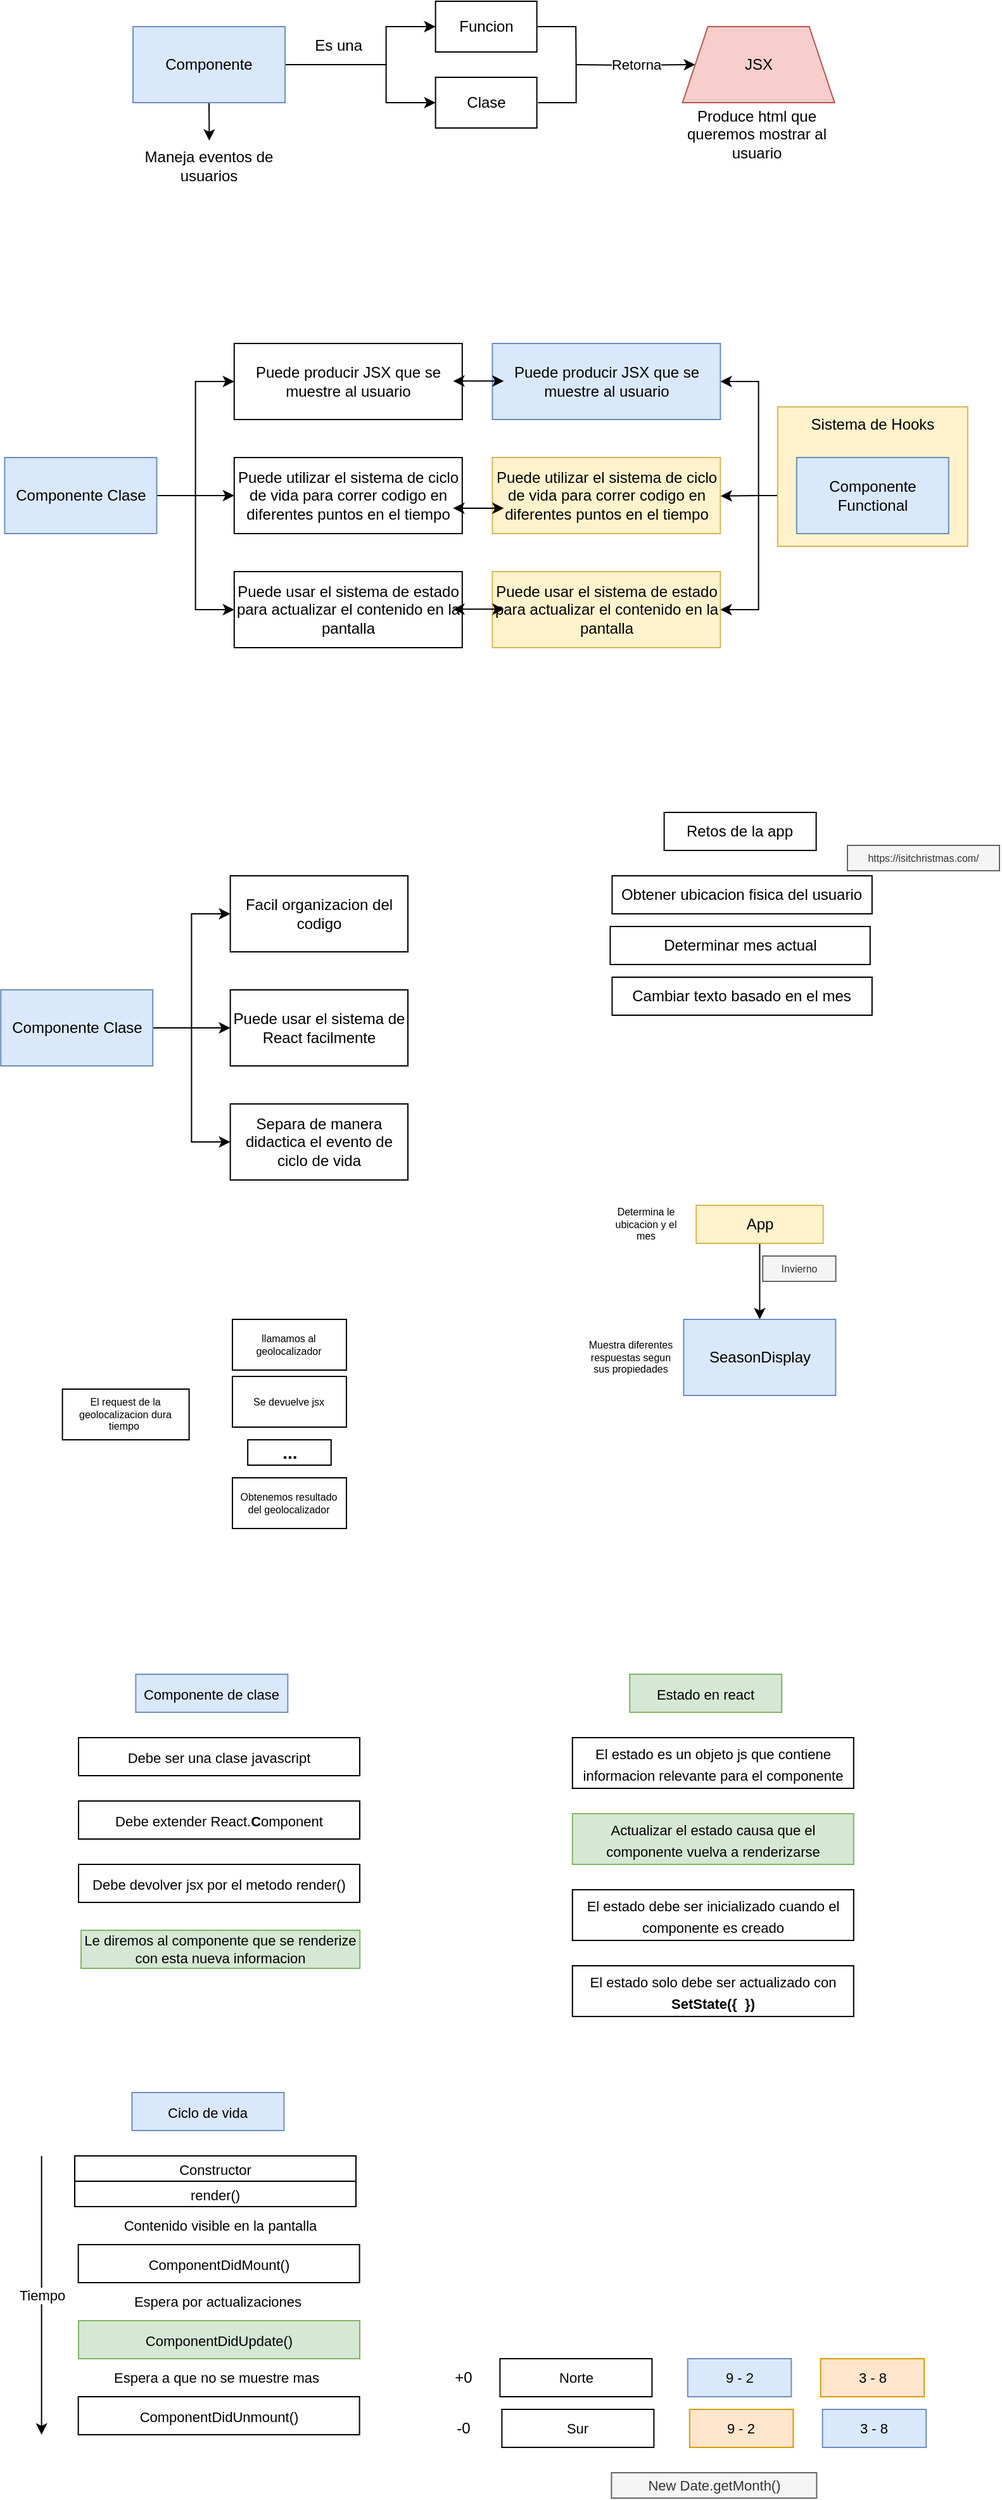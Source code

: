 <mxfile version="16.1.2" type="device"><diagram id="NHHu28iuczoHPrzruJqW" name="Página-1"><mxGraphModel dx="340" dy="1386" grid="1" gridSize="10" guides="1" tooltips="1" connect="1" arrows="1" fold="1" page="1" pageScale="1" pageWidth="827" pageHeight="1169" math="0" shadow="0"><root><mxCell id="0"/><mxCell id="1" parent="0"/><mxCell id="EjKsbHJllzp9eqAuHrh7-1" value="Retorna" style="edgeStyle=orthogonalEdgeStyle;rounded=0;orthogonalLoop=1;jettySize=auto;html=1;" parent="1" target="EjKsbHJllzp9eqAuHrh7-6" edge="1"><mxGeometry relative="1" as="geometry"><mxPoint x="479.81" y="-1070" as="sourcePoint"/></mxGeometry></mxCell><mxCell id="EjKsbHJllzp9eqAuHrh7-2" style="edgeStyle=orthogonalEdgeStyle;rounded=0;orthogonalLoop=1;jettySize=auto;html=1;exitX=1;exitY=0.5;exitDx=0;exitDy=0;entryX=0;entryY=0.5;entryDx=0;entryDy=0;" parent="1" source="EjKsbHJllzp9eqAuHrh7-5" target="EjKsbHJllzp9eqAuHrh7-9" edge="1"><mxGeometry relative="1" as="geometry"><Array as="points"><mxPoint x="329.81" y="-1070"/><mxPoint x="329.81" y="-1100"/></Array></mxGeometry></mxCell><mxCell id="EjKsbHJllzp9eqAuHrh7-3" style="edgeStyle=orthogonalEdgeStyle;rounded=0;orthogonalLoop=1;jettySize=auto;html=1;exitX=1;exitY=0.5;exitDx=0;exitDy=0;entryX=0;entryY=0.5;entryDx=0;entryDy=0;" parent="1" source="EjKsbHJllzp9eqAuHrh7-5" target="EjKsbHJllzp9eqAuHrh7-10" edge="1"><mxGeometry relative="1" as="geometry"><Array as="points"><mxPoint x="329.81" y="-1070"/><mxPoint x="329.81" y="-1040"/></Array></mxGeometry></mxCell><mxCell id="EjKsbHJllzp9eqAuHrh7-4" style="edgeStyle=orthogonalEdgeStyle;rounded=0;orthogonalLoop=1;jettySize=auto;html=1;exitX=0.5;exitY=1;exitDx=0;exitDy=0;" parent="1" source="EjKsbHJllzp9eqAuHrh7-5" edge="1"><mxGeometry relative="1" as="geometry"><mxPoint x="190.229" y="-1010" as="targetPoint"/></mxGeometry></mxCell><mxCell id="EjKsbHJllzp9eqAuHrh7-5" value="Componente" style="rounded=0;whiteSpace=wrap;html=1;fillColor=#dae8fc;strokeColor=#6c8ebf;" parent="1" vertex="1"><mxGeometry x="130" y="-1100" width="120" height="60" as="geometry"/></mxCell><mxCell id="EjKsbHJllzp9eqAuHrh7-6" value="JSX" style="shape=trapezoid;perimeter=trapezoidPerimeter;whiteSpace=wrap;html=1;fixedSize=1;fillColor=#f8cecc;strokeColor=#b85450;" parent="1" vertex="1"><mxGeometry x="563.81" y="-1100" width="120" height="60" as="geometry"/></mxCell><mxCell id="EjKsbHJllzp9eqAuHrh7-7" value="Produce html que queremos mostrar al usuario" style="text;html=1;strokeColor=none;fillColor=none;align=center;verticalAlign=middle;whiteSpace=wrap;rounded=0;" parent="1" vertex="1"><mxGeometry x="559.81" y="-1040" width="125" height="50" as="geometry"/></mxCell><mxCell id="EjKsbHJllzp9eqAuHrh7-8" value="Maneja eventos de usuarios" style="text;html=1;strokeColor=none;fillColor=none;align=center;verticalAlign=middle;whiteSpace=wrap;rounded=0;" parent="1" vertex="1"><mxGeometry x="134.81" y="-1000" width="110" height="20" as="geometry"/></mxCell><mxCell id="EjKsbHJllzp9eqAuHrh7-9" value="Funcion" style="rounded=0;whiteSpace=wrap;html=1;" parent="1" vertex="1"><mxGeometry x="368.81" y="-1120" width="80" height="40" as="geometry"/></mxCell><mxCell id="EjKsbHJllzp9eqAuHrh7-10" value="Clase" style="rounded=0;whiteSpace=wrap;html=1;" parent="1" vertex="1"><mxGeometry x="368.81" y="-1060" width="80" height="40" as="geometry"/></mxCell><mxCell id="EjKsbHJllzp9eqAuHrh7-11" value="Es una&amp;nbsp;" style="text;html=1;align=center;verticalAlign=middle;whiteSpace=wrap;rounded=0;fillColor=none;" parent="1" vertex="1"><mxGeometry x="264" y="-1100" width="60" height="30" as="geometry"/></mxCell><mxCell id="EjKsbHJllzp9eqAuHrh7-12" value="" style="endArrow=none;html=1;rounded=0;" parent="1" edge="1"><mxGeometry width="50" height="50" relative="1" as="geometry"><mxPoint x="449.81" y="-1040" as="sourcePoint"/><mxPoint x="479.81" y="-1070" as="targetPoint"/><Array as="points"><mxPoint x="479.81" y="-1040"/></Array></mxGeometry></mxCell><mxCell id="EjKsbHJllzp9eqAuHrh7-13" value="" style="endArrow=none;html=1;rounded=0;" parent="1" edge="1"><mxGeometry width="50" height="50" relative="1" as="geometry"><mxPoint x="449.58" y="-1100" as="sourcePoint"/><mxPoint x="479.81" y="-1070" as="targetPoint"/><Array as="points"><mxPoint x="479.58" y="-1100"/></Array></mxGeometry></mxCell><mxCell id="EjKsbHJllzp9eqAuHrh7-25" style="edgeStyle=orthogonalEdgeStyle;rounded=0;orthogonalLoop=1;jettySize=auto;html=1;exitX=1;exitY=0.5;exitDx=0;exitDy=0;entryX=0;entryY=0.5;entryDx=0;entryDy=0;" parent="1" source="EjKsbHJllzp9eqAuHrh7-14" target="EjKsbHJllzp9eqAuHrh7-16" edge="1"><mxGeometry relative="1" as="geometry"/></mxCell><mxCell id="EjKsbHJllzp9eqAuHrh7-26" style="edgeStyle=orthogonalEdgeStyle;rounded=0;orthogonalLoop=1;jettySize=auto;html=1;exitX=1;exitY=0.5;exitDx=0;exitDy=0;entryX=0;entryY=0.5;entryDx=0;entryDy=0;" parent="1" source="EjKsbHJllzp9eqAuHrh7-14" target="EjKsbHJllzp9eqAuHrh7-15" edge="1"><mxGeometry relative="1" as="geometry"/></mxCell><mxCell id="EjKsbHJllzp9eqAuHrh7-27" style="edgeStyle=orthogonalEdgeStyle;rounded=0;orthogonalLoop=1;jettySize=auto;html=1;exitX=1;exitY=0.5;exitDx=0;exitDy=0;entryX=0;entryY=0.5;entryDx=0;entryDy=0;" parent="1" source="EjKsbHJllzp9eqAuHrh7-14" target="EjKsbHJllzp9eqAuHrh7-17" edge="1"><mxGeometry relative="1" as="geometry"/></mxCell><mxCell id="EjKsbHJllzp9eqAuHrh7-14" value="Componente Clase" style="rounded=0;whiteSpace=wrap;html=1;fillColor=#dae8fc;strokeColor=#6c8ebf;" parent="1" vertex="1"><mxGeometry x="28.71" y="-760" width="120" height="60" as="geometry"/></mxCell><mxCell id="EjKsbHJllzp9eqAuHrh7-15" value="Puede producir JSX que se muestre al usuario" style="rounded=0;whiteSpace=wrap;html=1;" parent="1" vertex="1"><mxGeometry x="209.9" y="-850" width="180" height="60" as="geometry"/></mxCell><mxCell id="EjKsbHJllzp9eqAuHrh7-16" value="Puede utilizar el sistema de ciclo de vida para correr codigo en diferentes puntos en el tiempo" style="rounded=0;whiteSpace=wrap;html=1;" parent="1" vertex="1"><mxGeometry x="209.9" y="-760" width="180" height="60" as="geometry"/></mxCell><mxCell id="EjKsbHJllzp9eqAuHrh7-17" value="Puede usar el sistema de estado para actualizar el contenido en la pantalla" style="rounded=0;whiteSpace=wrap;html=1;" parent="1" vertex="1"><mxGeometry x="209.9" y="-670" width="180" height="60" as="geometry"/></mxCell><mxCell id="EjKsbHJllzp9eqAuHrh7-18" value="Puede producir JSX que se muestre al usuario" style="rounded=0;whiteSpace=wrap;html=1;fillColor=#dae8fc;strokeColor=#6c8ebf;" parent="1" vertex="1"><mxGeometry x="413.71" y="-850" width="180" height="60" as="geometry"/></mxCell><mxCell id="EjKsbHJllzp9eqAuHrh7-19" value="Puede utilizar el sistema de ciclo de vida para correr codigo en diferentes puntos en el tiempo" style="rounded=0;whiteSpace=wrap;html=1;fillColor=#fff2cc;strokeColor=#d6b656;fontColor=default;" parent="1" vertex="1"><mxGeometry x="413.71" y="-760" width="180" height="60" as="geometry"/></mxCell><mxCell id="EjKsbHJllzp9eqAuHrh7-20" value="Puede usar el sistema de estado para actualizar el contenido en la pantalla" style="rounded=0;whiteSpace=wrap;html=1;fillColor=#fff2cc;strokeColor=#d6b656;fontColor=default;" parent="1" vertex="1"><mxGeometry x="413.71" y="-670" width="180" height="60" as="geometry"/></mxCell><mxCell id="EjKsbHJllzp9eqAuHrh7-22" style="edgeStyle=orthogonalEdgeStyle;rounded=0;orthogonalLoop=1;jettySize=auto;html=1;exitX=0;exitY=0.5;exitDx=0;exitDy=0;" parent="1" source="EjKsbHJllzp9eqAuHrh7-21" edge="1"><mxGeometry relative="1" as="geometry"><mxPoint x="593.9" y="-729.655" as="targetPoint"/></mxGeometry></mxCell><mxCell id="EjKsbHJllzp9eqAuHrh7-23" style="edgeStyle=orthogonalEdgeStyle;rounded=0;orthogonalLoop=1;jettySize=auto;html=1;exitX=0;exitY=0.5;exitDx=0;exitDy=0;entryX=1;entryY=0.5;entryDx=0;entryDy=0;" parent="1" source="EjKsbHJllzp9eqAuHrh7-21" target="EjKsbHJllzp9eqAuHrh7-18" edge="1"><mxGeometry relative="1" as="geometry"/></mxCell><mxCell id="EjKsbHJllzp9eqAuHrh7-24" style="edgeStyle=orthogonalEdgeStyle;rounded=0;orthogonalLoop=1;jettySize=auto;html=1;exitX=0;exitY=0.5;exitDx=0;exitDy=0;entryX=1;entryY=0.5;entryDx=0;entryDy=0;" parent="1" source="EjKsbHJllzp9eqAuHrh7-21" target="EjKsbHJllzp9eqAuHrh7-20" edge="1"><mxGeometry relative="1" as="geometry"/></mxCell><mxCell id="EjKsbHJllzp9eqAuHrh7-28" value="" style="endArrow=classic;startArrow=classic;html=1;rounded=0;" parent="1" edge="1"><mxGeometry width="50" height="50" relative="1" as="geometry"><mxPoint x="382.71" y="-820.34" as="sourcePoint"/><mxPoint x="422.71" y="-820.34" as="targetPoint"/></mxGeometry></mxCell><mxCell id="EjKsbHJllzp9eqAuHrh7-29" value="" style="endArrow=classic;startArrow=classic;html=1;rounded=0;" parent="1" edge="1"><mxGeometry width="50" height="50" relative="1" as="geometry"><mxPoint x="382.71" y="-720" as="sourcePoint"/><mxPoint x="422.71" y="-720" as="targetPoint"/></mxGeometry></mxCell><mxCell id="EjKsbHJllzp9eqAuHrh7-30" value="" style="endArrow=classic;startArrow=classic;html=1;rounded=0;" parent="1" edge="1"><mxGeometry width="50" height="50" relative="1" as="geometry"><mxPoint x="382.71" y="-640.34" as="sourcePoint"/><mxPoint x="422.71" y="-640.34" as="targetPoint"/></mxGeometry></mxCell><mxCell id="EjKsbHJllzp9eqAuHrh7-31" value="Sistema de Hooks" style="rounded=0;whiteSpace=wrap;html=1;fillColor=#fff2cc;strokeColor=#d6b656;horizontal=1;align=center;verticalAlign=top;fontColor=default;" parent="1" vertex="1"><mxGeometry x="638.9" y="-800" width="150" height="110" as="geometry"/></mxCell><mxCell id="EjKsbHJllzp9eqAuHrh7-21" value="Componente Functional" style="rounded=0;whiteSpace=wrap;html=1;fillColor=#dae8fc;strokeColor=#6c8ebf;" parent="1" vertex="1"><mxGeometry x="653.9" y="-760" width="120" height="60" as="geometry"/></mxCell><mxCell id="EjKsbHJllzp9eqAuHrh7-34" style="edgeStyle=orthogonalEdgeStyle;rounded=0;orthogonalLoop=1;jettySize=auto;html=1;exitX=1;exitY=0.5;exitDx=0;exitDy=0;entryX=0;entryY=0.5;entryDx=0;entryDy=0;" parent="1" source="EjKsbHJllzp9eqAuHrh7-37" target="EjKsbHJllzp9eqAuHrh7-39" edge="1"><mxGeometry relative="1" as="geometry"/></mxCell><mxCell id="EjKsbHJllzp9eqAuHrh7-35" style="edgeStyle=orthogonalEdgeStyle;rounded=0;orthogonalLoop=1;jettySize=auto;html=1;exitX=1;exitY=0.5;exitDx=0;exitDy=0;entryX=0;entryY=0.5;entryDx=0;entryDy=0;" parent="1" source="EjKsbHJllzp9eqAuHrh7-37" target="EjKsbHJllzp9eqAuHrh7-38" edge="1"><mxGeometry relative="1" as="geometry"/></mxCell><mxCell id="EjKsbHJllzp9eqAuHrh7-36" style="edgeStyle=orthogonalEdgeStyle;rounded=0;orthogonalLoop=1;jettySize=auto;html=1;exitX=1;exitY=0.5;exitDx=0;exitDy=0;entryX=0;entryY=0.5;entryDx=0;entryDy=0;" parent="1" source="EjKsbHJllzp9eqAuHrh7-37" target="EjKsbHJllzp9eqAuHrh7-40" edge="1"><mxGeometry relative="1" as="geometry"/></mxCell><mxCell id="EjKsbHJllzp9eqAuHrh7-37" value="Componente Clase" style="rounded=0;whiteSpace=wrap;html=1;fillColor=#dae8fc;strokeColor=#6c8ebf;" parent="1" vertex="1"><mxGeometry x="25.62" y="-340" width="120" height="60" as="geometry"/></mxCell><mxCell id="EjKsbHJllzp9eqAuHrh7-38" value="Facil organizacion del codigo" style="rounded=0;whiteSpace=wrap;html=1;" parent="1" vertex="1"><mxGeometry x="206.81" y="-430" width="140.19" height="60" as="geometry"/></mxCell><mxCell id="EjKsbHJllzp9eqAuHrh7-39" value="Puede usar el sistema de React facilmente" style="rounded=0;whiteSpace=wrap;html=1;" parent="1" vertex="1"><mxGeometry x="206.81" y="-340" width="140.19" height="60" as="geometry"/></mxCell><mxCell id="EjKsbHJllzp9eqAuHrh7-40" value="Separa de manera didactica el evento de ciclo de vida" style="rounded=0;whiteSpace=wrap;html=1;" parent="1" vertex="1"><mxGeometry x="206.81" y="-250" width="140.19" height="60" as="geometry"/></mxCell><mxCell id="EjKsbHJllzp9eqAuHrh7-41" value="Retos de la app" style="rounded=0;whiteSpace=wrap;html=1;" parent="1" vertex="1"><mxGeometry x="549.31" y="-480" width="120" height="30" as="geometry"/></mxCell><mxCell id="EjKsbHJllzp9eqAuHrh7-42" value="Obtener ubicacion fisica del usuario" style="rounded=0;whiteSpace=wrap;html=1;" parent="1" vertex="1"><mxGeometry x="508.22" y="-430" width="205.19" height="30" as="geometry"/></mxCell><mxCell id="EjKsbHJllzp9eqAuHrh7-43" value="Determinar mes actual" style="rounded=0;whiteSpace=wrap;html=1;" parent="1" vertex="1"><mxGeometry x="506.72" y="-390" width="205.19" height="30" as="geometry"/></mxCell><mxCell id="EjKsbHJllzp9eqAuHrh7-44" value="Cambiar texto basado en el mes" style="rounded=0;whiteSpace=wrap;html=1;" parent="1" vertex="1"><mxGeometry x="508.22" y="-350" width="205.19" height="30" as="geometry"/></mxCell><mxCell id="EjKsbHJllzp9eqAuHrh7-47" style="edgeStyle=orthogonalEdgeStyle;rounded=0;orthogonalLoop=1;jettySize=auto;html=1;exitX=0.5;exitY=1;exitDx=0;exitDy=0;" parent="1" source="EjKsbHJllzp9eqAuHrh7-45" target="EjKsbHJllzp9eqAuHrh7-46" edge="1"><mxGeometry relative="1" as="geometry"/></mxCell><mxCell id="EjKsbHJllzp9eqAuHrh7-45" value="App" style="rounded=0;whiteSpace=wrap;html=1;fillColor=#fff2cc;strokeColor=#d6b656;" parent="1" vertex="1"><mxGeometry x="574.62" y="-170" width="100.19" height="30" as="geometry"/></mxCell><mxCell id="EjKsbHJllzp9eqAuHrh7-46" value="SeasonDisplay" style="rounded=0;whiteSpace=wrap;html=1;fillColor=#dae8fc;strokeColor=#6c8ebf;" parent="1" vertex="1"><mxGeometry x="564.71" y="-80" width="120" height="60" as="geometry"/></mxCell><mxCell id="EjKsbHJllzp9eqAuHrh7-48" value="Invierno" style="rounded=0;whiteSpace=wrap;html=1;fontSize=8;fillColor=#f5f5f5;fontColor=#333333;strokeColor=#666666;" parent="1" vertex="1"><mxGeometry x="627.12" y="-130" width="57.69" height="20" as="geometry"/></mxCell><mxCell id="EjKsbHJllzp9eqAuHrh7-49" value="Determina le ubicacion y el mes" style="text;html=1;strokeColor=none;fillColor=none;align=center;verticalAlign=middle;whiteSpace=wrap;rounded=0;fontSize=8;" parent="1" vertex="1"><mxGeometry x="504.71" y="-170" width="60" height="30" as="geometry"/></mxCell><mxCell id="EjKsbHJllzp9eqAuHrh7-50" value="Muestra diferentes respuestas segun sus propiedades" style="text;html=1;strokeColor=none;fillColor=none;align=center;verticalAlign=middle;whiteSpace=wrap;rounded=0;fontSize=8;" parent="1" vertex="1"><mxGeometry x="483.81" y="-65" width="78" height="30" as="geometry"/></mxCell><UserObject label="https://isitchristmas.com/" link="https://isitchristmas.com/" id="EjKsbHJllzp9eqAuHrh7-52"><mxCell style="rounded=0;whiteSpace=wrap;html=1;fontSize=8;fillColor=#f5f5f5;fontColor=#333333;strokeColor=#666666;" parent="1" vertex="1"><mxGeometry x="694" y="-454" width="120" height="20" as="geometry"/></mxCell></UserObject><mxCell id="EjKsbHJllzp9eqAuHrh7-53" value="El request de la geolocalizacion dura tiempo&amp;nbsp;" style="rounded=0;whiteSpace=wrap;html=1;fontSize=8;" parent="1" vertex="1"><mxGeometry x="74.29" y="-25" width="100" height="40" as="geometry"/></mxCell><mxCell id="EjKsbHJllzp9eqAuHrh7-54" value="llamamos al geolocalizador" style="rounded=0;whiteSpace=wrap;html=1;fontSize=8;" parent="1" vertex="1"><mxGeometry x="208.48" y="-80" width="90" height="40" as="geometry"/></mxCell><mxCell id="EjKsbHJllzp9eqAuHrh7-55" value="Se devuelve jsx" style="rounded=0;whiteSpace=wrap;html=1;fontSize=8;" parent="1" vertex="1"><mxGeometry x="208.48" y="-35" width="90" height="40" as="geometry"/></mxCell><mxCell id="EjKsbHJllzp9eqAuHrh7-56" value="..." style="rounded=0;whiteSpace=wrap;html=1;fontSize=14;strokeWidth=1;fontStyle=1" parent="1" vertex="1"><mxGeometry x="220.58" y="15" width="65.81" height="20" as="geometry"/></mxCell><mxCell id="EjKsbHJllzp9eqAuHrh7-57" value="Obtenemos resultado del geolocalizador" style="rounded=0;whiteSpace=wrap;html=1;fontSize=8;" parent="1" vertex="1"><mxGeometry x="208.48" y="45" width="90" height="40" as="geometry"/></mxCell><mxCell id="EjKsbHJllzp9eqAuHrh7-58" value="&lt;font style=&quot;font-size: 11px&quot;&gt;Componente de clase&lt;/font&gt;" style="rounded=0;whiteSpace=wrap;html=1;fontSize=14;strokeWidth=1;fillColor=#dae8fc;strokeColor=#6c8ebf;" parent="1" vertex="1"><mxGeometry x="132.19" y="200" width="120" height="30" as="geometry"/></mxCell><mxCell id="EjKsbHJllzp9eqAuHrh7-59" value="&lt;font style=&quot;font-size: 11px&quot;&gt;Debe ser una clase javascript&lt;/font&gt;" style="rounded=0;whiteSpace=wrap;html=1;fontSize=14;strokeWidth=1;" parent="1" vertex="1"><mxGeometry x="87" y="250" width="222" height="30" as="geometry"/></mxCell><mxCell id="EjKsbHJllzp9eqAuHrh7-60" value="&lt;font style=&quot;font-size: 11px&quot;&gt;Debe extender React.&lt;b&gt;C&lt;/b&gt;omponent&lt;/font&gt;" style="rounded=0;whiteSpace=wrap;html=1;fontSize=14;strokeWidth=1;" parent="1" vertex="1"><mxGeometry x="87" y="300" width="222" height="30" as="geometry"/></mxCell><mxCell id="EjKsbHJllzp9eqAuHrh7-61" value="&lt;font style=&quot;font-size: 11px&quot;&gt;Debe devolver jsx por el metodo render()&lt;/font&gt;" style="rounded=0;whiteSpace=wrap;html=1;fontSize=14;strokeWidth=1;" parent="1" vertex="1"><mxGeometry x="87" y="350" width="222" height="30" as="geometry"/></mxCell><mxCell id="EjKsbHJllzp9eqAuHrh7-62" value="&lt;font style=&quot;font-size: 11px&quot;&gt;Estado en react&lt;/font&gt;" style="rounded=0;whiteSpace=wrap;html=1;fontSize=14;strokeWidth=1;fillColor=#d5e8d4;strokeColor=#82b366;" parent="1" vertex="1"><mxGeometry x="522.09" y="200" width="120" height="30" as="geometry"/></mxCell><mxCell id="EjKsbHJllzp9eqAuHrh7-63" value="&lt;font style=&quot;font-size: 11px&quot;&gt;El estado es un objeto js que contiene informacion relevante para el componente&lt;/font&gt;" style="rounded=0;whiteSpace=wrap;html=1;fontSize=14;strokeWidth=1;" parent="1" vertex="1"><mxGeometry x="476.9" y="250" width="222" height="40" as="geometry"/></mxCell><mxCell id="EjKsbHJllzp9eqAuHrh7-64" value="&lt;span style=&quot;font-size: 11px&quot;&gt;Actualizar el estado causa que el componente vuelva a renderizarse&lt;/span&gt;" style="rounded=0;whiteSpace=wrap;html=1;fontSize=14;strokeWidth=1;fillColor=#d5e8d4;strokeColor=#82b366;" parent="1" vertex="1"><mxGeometry x="476.9" y="310" width="222" height="40" as="geometry"/></mxCell><mxCell id="EjKsbHJllzp9eqAuHrh7-65" value="&lt;font style=&quot;font-size: 11px&quot;&gt;El estado debe ser inicializado cuando el componente es creado&lt;/font&gt;" style="rounded=0;whiteSpace=wrap;html=1;fontSize=14;strokeWidth=1;" parent="1" vertex="1"><mxGeometry x="476.9" y="370" width="222" height="40" as="geometry"/></mxCell><mxCell id="EjKsbHJllzp9eqAuHrh7-66" value="Le diremos al componente que se renderize con esta nueva informacion" style="rounded=0;whiteSpace=wrap;html=1;fontSize=11;strokeWidth=1;fillColor=#d5e8d4;strokeColor=#82b366;" parent="1" vertex="1"><mxGeometry x="89.0" y="402" width="220.1" height="30" as="geometry"/></mxCell><mxCell id="EjKsbHJllzp9eqAuHrh7-67" value="&lt;font style=&quot;font-size: 11px&quot;&gt;El estado solo debe ser actualizado con &lt;b&gt;SetState({&amp;nbsp; })&lt;/b&gt;&lt;/font&gt;" style="rounded=0;whiteSpace=wrap;html=1;fontSize=14;strokeWidth=1;" parent="1" vertex="1"><mxGeometry x="476.9" y="430" width="222" height="40" as="geometry"/></mxCell><mxCell id="EjKsbHJllzp9eqAuHrh7-68" value="&lt;font style=&quot;font-size: 11px&quot;&gt;Ciclo de vida&lt;/font&gt;" style="rounded=0;whiteSpace=wrap;html=1;fontSize=14;strokeWidth=1;fillColor=#dae8fc;strokeColor=#6c8ebf;" parent="1" vertex="1"><mxGeometry x="129.19" y="530" width="120" height="30" as="geometry"/></mxCell><mxCell id="EjKsbHJllzp9eqAuHrh7-69" value="&lt;font style=&quot;font-size: 11px&quot;&gt;Constructor&lt;/font&gt;" style="rounded=0;whiteSpace=wrap;html=1;fontSize=14;strokeWidth=1;" parent="1" vertex="1"><mxGeometry x="84" y="580" width="222" height="20" as="geometry"/></mxCell><mxCell id="EjKsbHJllzp9eqAuHrh7-70" value="&lt;font style=&quot;font-size: 11px&quot;&gt;render()&lt;/font&gt;" style="rounded=0;whiteSpace=wrap;html=1;fontSize=14;strokeWidth=1;" parent="1" vertex="1"><mxGeometry x="84" y="600" width="222" height="20" as="geometry"/></mxCell><mxCell id="EjKsbHJllzp9eqAuHrh7-71" value="&lt;font style=&quot;font-size: 11px&quot;&gt;ComponentDidMount()&lt;/font&gt;" style="rounded=0;whiteSpace=wrap;html=1;fontSize=14;strokeWidth=1;" parent="1" vertex="1"><mxGeometry x="86.81" y="650" width="222" height="30" as="geometry"/></mxCell><mxCell id="EjKsbHJllzp9eqAuHrh7-72" value="Tiempo" style="endArrow=classic;html=1;rounded=0;fontSize=11;" parent="1" edge="1"><mxGeometry width="50" height="50" relative="1" as="geometry"><mxPoint x="57.81" y="580" as="sourcePoint"/><mxPoint x="57.81" y="800" as="targetPoint"/></mxGeometry></mxCell><mxCell id="EjKsbHJllzp9eqAuHrh7-73" value="Contenido visible en la pantalla" style="text;html=1;strokeColor=none;fillColor=none;align=center;verticalAlign=middle;whiteSpace=wrap;rounded=0;fontSize=11;" parent="1" vertex="1"><mxGeometry x="88.81" y="620" width="220" height="30" as="geometry"/></mxCell><mxCell id="EjKsbHJllzp9eqAuHrh7-74" value="&lt;font style=&quot;font-size: 11px&quot;&gt;ComponentDidUpdate()&lt;/font&gt;" style="rounded=0;whiteSpace=wrap;html=1;fontSize=14;strokeWidth=1;fillColor=#d5e8d4;strokeColor=#82b366;" parent="1" vertex="1"><mxGeometry x="87" y="710" width="222" height="30" as="geometry"/></mxCell><mxCell id="EjKsbHJllzp9eqAuHrh7-75" value="Espera por actualizaciones" style="text;html=1;strokeColor=none;fillColor=none;align=center;verticalAlign=middle;whiteSpace=wrap;rounded=0;fontSize=11;" parent="1" vertex="1"><mxGeometry x="87" y="680" width="220" height="30" as="geometry"/></mxCell><mxCell id="EjKsbHJllzp9eqAuHrh7-76" value="&lt;font style=&quot;font-size: 11px&quot;&gt;ComponentDidUnmount()&lt;/font&gt;" style="rounded=0;whiteSpace=wrap;html=1;fontSize=14;strokeWidth=1;" parent="1" vertex="1"><mxGeometry x="86.81" y="770" width="222" height="30" as="geometry"/></mxCell><mxCell id="EjKsbHJllzp9eqAuHrh7-77" value="Espera a que no se muestre mas" style="text;html=1;strokeColor=none;fillColor=none;align=center;verticalAlign=middle;whiteSpace=wrap;rounded=0;fontSize=11;" parent="1" vertex="1"><mxGeometry x="86" y="740" width="220" height="30" as="geometry"/></mxCell><mxCell id="EjKsbHJllzp9eqAuHrh7-78" value="Norte" style="rounded=0;whiteSpace=wrap;html=1;fontSize=11;strokeWidth=1;" parent="1" vertex="1"><mxGeometry x="419.7" y="740" width="120" height="30" as="geometry"/></mxCell><mxCell id="EjKsbHJllzp9eqAuHrh7-79" value="9 - 2" style="rounded=0;whiteSpace=wrap;html=1;fontSize=11;strokeWidth=1;fillColor=#dae8fc;strokeColor=#6c8ebf;" parent="1" vertex="1"><mxGeometry x="567.89" y="740" width="81.81" height="30" as="geometry"/></mxCell><mxCell id="EjKsbHJllzp9eqAuHrh7-80" value="3 - 8" style="rounded=0;whiteSpace=wrap;html=1;fontSize=11;strokeWidth=1;fillColor=#ffe6cc;strokeColor=#d79b00;" parent="1" vertex="1"><mxGeometry x="672.8" y="740" width="81.81" height="30" as="geometry"/></mxCell><mxCell id="EjKsbHJllzp9eqAuHrh7-81" value="Sur" style="rounded=0;whiteSpace=wrap;html=1;fontSize=11;strokeWidth=1;" parent="1" vertex="1"><mxGeometry x="421.2" y="780" width="120" height="30" as="geometry"/></mxCell><mxCell id="EjKsbHJllzp9eqAuHrh7-82" value="9 - 2" style="rounded=0;whiteSpace=wrap;html=1;fontSize=11;strokeWidth=1;fillColor=#ffe6cc;strokeColor=#d79b00;" parent="1" vertex="1"><mxGeometry x="569.39" y="780" width="81.81" height="30" as="geometry"/></mxCell><mxCell id="EjKsbHJllzp9eqAuHrh7-83" value="3 - 8" style="rounded=0;whiteSpace=wrap;html=1;fontSize=11;strokeWidth=1;fillColor=#dae8fc;strokeColor=#6c8ebf;" parent="1" vertex="1"><mxGeometry x="674.3" y="780" width="81.81" height="30" as="geometry"/></mxCell><mxCell id="EjKsbHJllzp9eqAuHrh7-84" value="New Date.getMonth()" style="rounded=0;whiteSpace=wrap;html=1;fontSize=11;strokeWidth=1;fillColor=#f5f5f5;fontColor=#333333;strokeColor=#666666;" parent="1" vertex="1"><mxGeometry x="507.7" y="830" width="162" height="20" as="geometry"/></mxCell><mxCell id="qL1gYBgjbvidnUKRkqzN-1" value="+0" style="text;html=1;strokeColor=none;fillColor=none;align=center;verticalAlign=middle;whiteSpace=wrap;rounded=0;fontColor=default;" vertex="1" parent="1"><mxGeometry x="361.2" y="740" width="60" height="30" as="geometry"/></mxCell><mxCell id="qL1gYBgjbvidnUKRkqzN-2" value="-0" style="text;html=1;strokeColor=none;fillColor=none;align=center;verticalAlign=middle;whiteSpace=wrap;rounded=0;fontColor=default;" vertex="1" parent="1"><mxGeometry x="361.2" y="780" width="60" height="30" as="geometry"/></mxCell></root></mxGraphModel></diagram></mxfile>